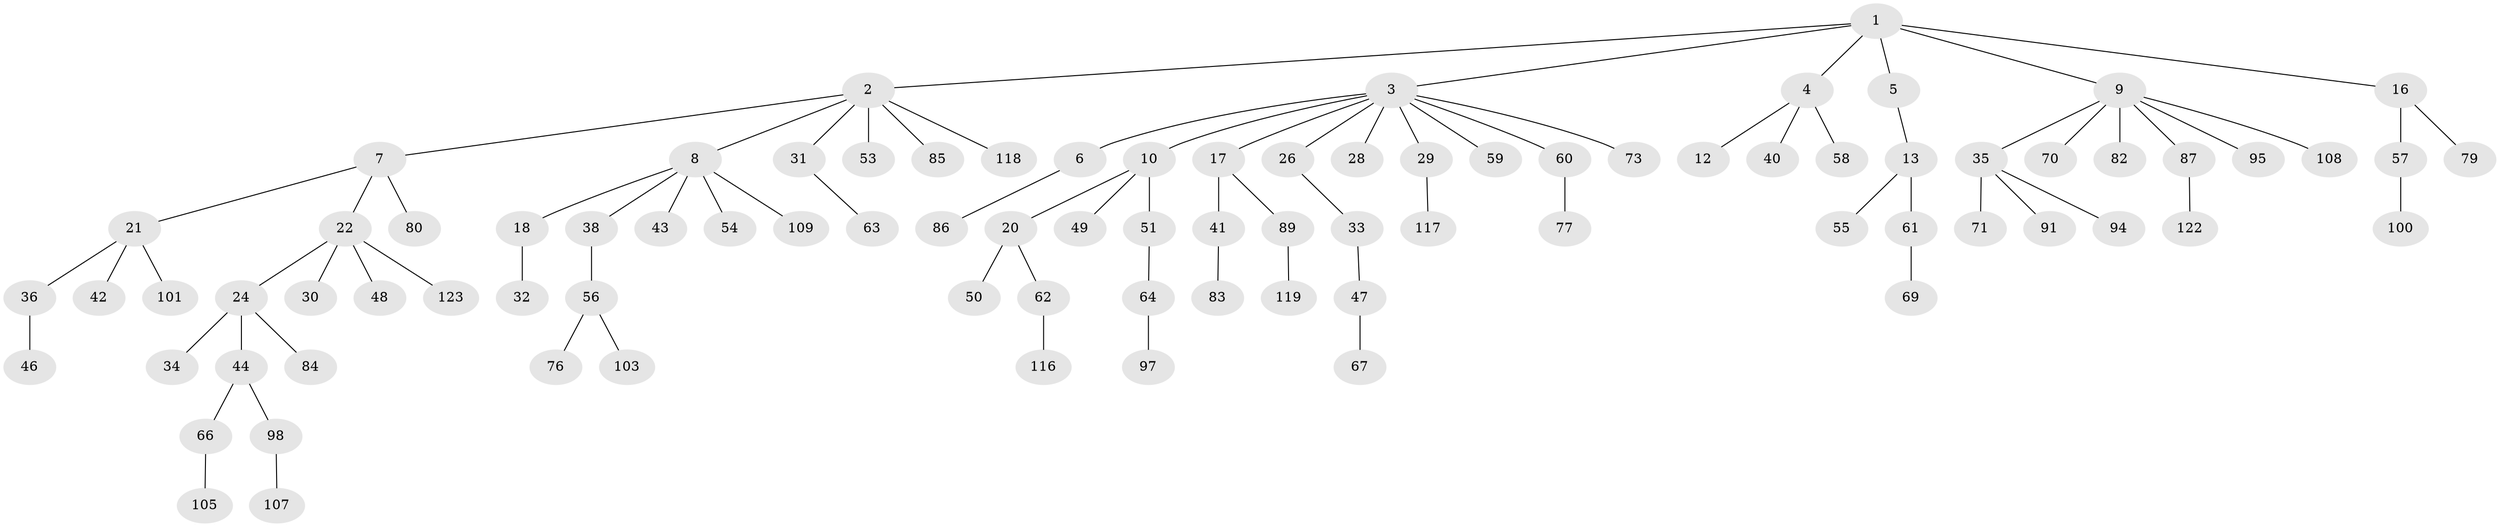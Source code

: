 // original degree distribution, {6: 0.015873015873015872, 5: 0.031746031746031744, 8: 0.007936507936507936, 3: 0.09523809523809523, 2: 0.29365079365079366, 7: 0.007936507936507936, 4: 0.06349206349206349, 1: 0.48412698412698413}
// Generated by graph-tools (version 1.1) at 2025/11/02/27/25 16:11:26]
// undirected, 88 vertices, 87 edges
graph export_dot {
graph [start="1"]
  node [color=gray90,style=filled];
  1;
  2 [super="+23"];
  3 [super="+19"];
  4 [super="+68"];
  5 [super="+15"];
  6;
  7 [super="+14"];
  8 [super="+11"];
  9 [super="+37"];
  10 [super="+25"];
  12;
  13 [super="+39"];
  16 [super="+104"];
  17 [super="+115"];
  18;
  20 [super="+27"];
  21 [super="+74"];
  22 [super="+78"];
  24 [super="+110"];
  26;
  28;
  29 [super="+75"];
  30 [super="+93"];
  31 [super="+106"];
  32 [super="+99"];
  33 [super="+90"];
  34;
  35 [super="+52"];
  36 [super="+92"];
  38;
  40 [super="+45"];
  41;
  42;
  43;
  44 [super="+102"];
  46;
  47 [super="+65"];
  48;
  49;
  50;
  51;
  53;
  54 [super="+81"];
  55;
  56 [super="+72"];
  57;
  58;
  59;
  60;
  61;
  62 [super="+88"];
  63;
  64 [super="+96"];
  66;
  67;
  69 [super="+121"];
  70;
  71;
  73;
  76;
  77;
  79;
  80;
  82;
  83 [super="+126"];
  84;
  85;
  86;
  87;
  89;
  91 [super="+112"];
  94;
  95 [super="+111"];
  97 [super="+125"];
  98;
  100;
  101 [super="+113"];
  103;
  105;
  107;
  108 [super="+114"];
  109;
  116;
  117;
  118 [super="+124"];
  119 [super="+120"];
  122;
  123;
  1 -- 2;
  1 -- 3;
  1 -- 4;
  1 -- 5;
  1 -- 9;
  1 -- 16;
  2 -- 7;
  2 -- 8;
  2 -- 31;
  2 -- 53;
  2 -- 85;
  2 -- 118;
  3 -- 6;
  3 -- 10;
  3 -- 17;
  3 -- 26;
  3 -- 29;
  3 -- 59;
  3 -- 73;
  3 -- 28;
  3 -- 60;
  4 -- 12;
  4 -- 40;
  4 -- 58;
  5 -- 13;
  6 -- 86;
  7 -- 80;
  7 -- 21;
  7 -- 22;
  8 -- 18;
  8 -- 38;
  8 -- 54;
  8 -- 43;
  8 -- 109;
  9 -- 35;
  9 -- 70;
  9 -- 87;
  9 -- 95;
  9 -- 108;
  9 -- 82;
  10 -- 20;
  10 -- 49;
  10 -- 51;
  13 -- 61;
  13 -- 55;
  16 -- 57;
  16 -- 79;
  17 -- 41;
  17 -- 89;
  18 -- 32;
  20 -- 50;
  20 -- 62;
  21 -- 36;
  21 -- 42;
  21 -- 101;
  22 -- 24;
  22 -- 30;
  22 -- 48;
  22 -- 123;
  24 -- 34;
  24 -- 44;
  24 -- 84;
  26 -- 33;
  29 -- 117;
  31 -- 63;
  33 -- 47;
  35 -- 71;
  35 -- 91;
  35 -- 94;
  36 -- 46;
  38 -- 56;
  41 -- 83;
  44 -- 66;
  44 -- 98;
  47 -- 67;
  51 -- 64;
  56 -- 76;
  56 -- 103;
  57 -- 100;
  60 -- 77;
  61 -- 69;
  62 -- 116;
  64 -- 97;
  66 -- 105;
  87 -- 122;
  89 -- 119;
  98 -- 107;
}
